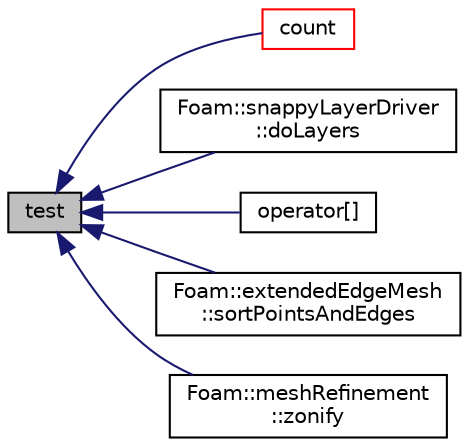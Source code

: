 digraph "test"
{
  bgcolor="transparent";
  edge [fontname="Helvetica",fontsize="10",labelfontname="Helvetica",labelfontsize="10"];
  node [fontname="Helvetica",fontsize="10",shape=record];
  rankdir="LR";
  Node1 [label="test",height=0.2,width=0.4,color="black", fillcolor="grey75", style="filled" fontcolor="black"];
  Node1 -> Node2 [dir="back",color="midnightblue",fontsize="10",style="solid",fontname="Helvetica"];
  Node2 [label="count",height=0.2,width=0.4,color="red",URL="$classFoam_1_1bitSet.html#a431975d9fbf81516843d500a56a7934a",tooltip="Count number of bits set. "];
  Node1 -> Node3 [dir="back",color="midnightblue",fontsize="10",style="solid",fontname="Helvetica"];
  Node3 [label="Foam::snappyLayerDriver\l::doLayers",height=0.2,width=0.4,color="black",URL="$classFoam_1_1snappyLayerDriver.html#ab5d22de610634a4b1d7160dc1fcbe731",tooltip="Add layers according to the dictionary settings. "];
  Node1 -> Node4 [dir="back",color="midnightblue",fontsize="10",style="solid",fontname="Helvetica"];
  Node4 [label="operator[]",height=0.2,width=0.4,color="black",URL="$classFoam_1_1bitSet.html#a5e26f180899915f71283bebf1aff5db9",tooltip="Identical to get() - get value at index. "];
  Node1 -> Node5 [dir="back",color="midnightblue",fontsize="10",style="solid",fontname="Helvetica"];
  Node5 [label="Foam::extendedEdgeMesh\l::sortPointsAndEdges",height=0.2,width=0.4,color="black",URL="$classFoam_1_1extendedEdgeMesh.html#a426fc67d70e364a54570d27d026c8f13"];
  Node1 -> Node6 [dir="back",color="midnightblue",fontsize="10",style="solid",fontname="Helvetica"];
  Node6 [label="Foam::meshRefinement\l::zonify",height=0.2,width=0.4,color="black",URL="$classFoam_1_1meshRefinement.html#ad87fa7666ba3598cc5e4155ffd06420f",tooltip="Put faces/cells into zones according to surface specification. "];
}
